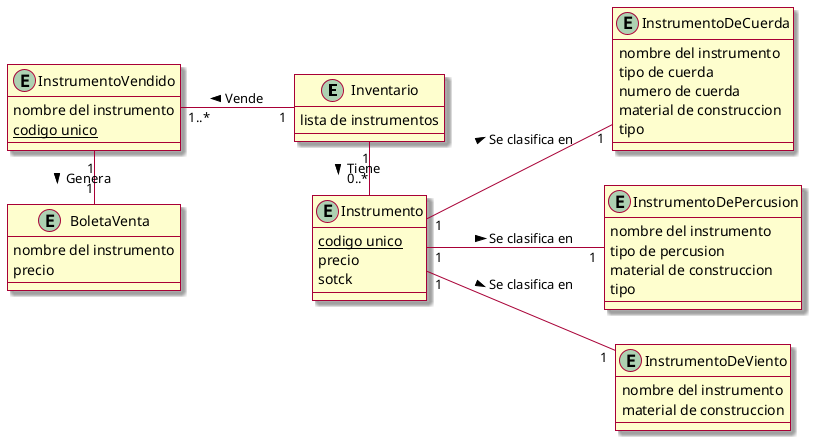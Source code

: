 @startuml
left to right direction
skin rose

entity Inventario{
    lista de instrumentos
}
entity Instrumento{
    {static} codigo unico
    precio
    sotck
}
entity InstrumentoDeCuerda{
    nombre del instrumento
    tipo de cuerda
    numero de cuerda
    material de construccion
    tipo
}
entity InstrumentoDePercusion{
    nombre del instrumento
    tipo de percusion
    material de construccion
    tipo
}
entity InstrumentoDeViento{
    nombre del instrumento
    material de construccion
}
entity InstrumentoVendido{
    nombre del instrumento
    {static} codigo unico
}
entity BoletaVenta{
    nombre del instrumento
    precio
}
InstrumentoVendido"1..*" -- "1"Inventario: Vende <
InstrumentoVendido"1" - "1"BoletaVenta: Genera >
Inventario"1" - "0..*"Instrumento: Tiene >
Instrumento"1" -- "1"InstrumentoDeCuerda: Se clasifica en >
Instrumento"1" -- "1"InstrumentoDePercusion: Se clasifica en >
Instrumento"1" -- "1"InstrumentoDeViento: Se clasifica en >

@enduml
